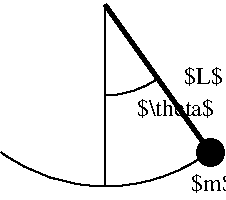 #FIG 3.2  Produced by xfig version 3.2.7a
Landscape
Center
Inches
Letter
100.00
Single
-2
1200 2
5 1 0 1 0 7 50 -1 -1 0.000 0 0 0 0 1392.894 983.833 2223 2008 623 2054 612 2046
5 1 0 1 0 0 50 -1 -1 0.000 0 0 0 0 1389.151 928.921 1787 1494 1664 1563 1392 1620
1 3 0 3 0 0 50 -1 20 0.000 1 0.0000 2183 2048 89 89 2183 2048 2223 2127
2 1 0 1 0 7 50 -1 -1 0.000 0 0 -1 0 0 2
	 1392 940 1392 2285
2 1 0 3 0 7 50 -1 -1 0.000 0 0 -1 0 0 2
	 1392 940 2183 2048
4 0 0 50 -1 0 12 0.0000 2 165 675 1629 1771 $\\theta$\001
4 0 0 50 -1 0 12 0.0000 2 165 330 1985 1533 $L$\001
4 0 0 50 -1 0 12 0.0000 2 165 360 2040 2340 $m$\001
